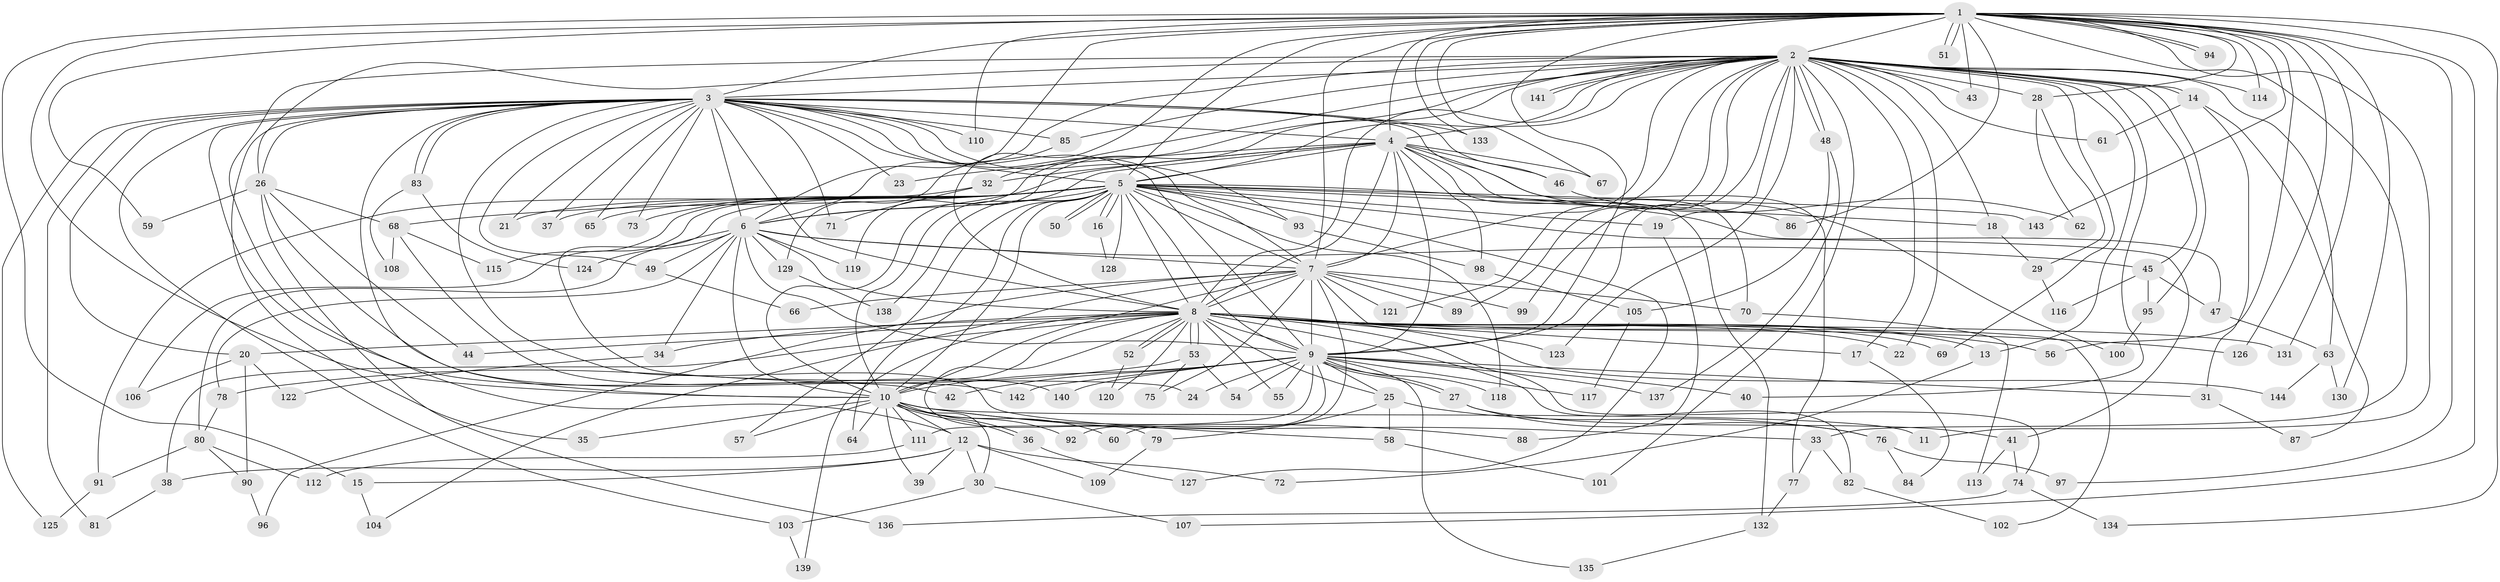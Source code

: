 // coarse degree distribution, {31: 0.008620689655172414, 52: 0.008620689655172414, 28: 0.008620689655172414, 15: 0.017241379310344827, 42: 0.008620689655172414, 25: 0.008620689655172414, 22: 0.008620689655172414, 2: 0.5862068965517241, 7: 0.017241379310344827, 5: 0.05172413793103448, 3: 0.14655172413793102, 1: 0.02586206896551724, 4: 0.08620689655172414, 6: 0.017241379310344827}
// Generated by graph-tools (version 1.1) at 2025/51/02/27/25 19:51:43]
// undirected, 144 vertices, 313 edges
graph export_dot {
graph [start="1"]
  node [color=gray90,style=filled];
  1;
  2;
  3;
  4;
  5;
  6;
  7;
  8;
  9;
  10;
  11;
  12;
  13;
  14;
  15;
  16;
  17;
  18;
  19;
  20;
  21;
  22;
  23;
  24;
  25;
  26;
  27;
  28;
  29;
  30;
  31;
  32;
  33;
  34;
  35;
  36;
  37;
  38;
  39;
  40;
  41;
  42;
  43;
  44;
  45;
  46;
  47;
  48;
  49;
  50;
  51;
  52;
  53;
  54;
  55;
  56;
  57;
  58;
  59;
  60;
  61;
  62;
  63;
  64;
  65;
  66;
  67;
  68;
  69;
  70;
  71;
  72;
  73;
  74;
  75;
  76;
  77;
  78;
  79;
  80;
  81;
  82;
  83;
  84;
  85;
  86;
  87;
  88;
  89;
  90;
  91;
  92;
  93;
  94;
  95;
  96;
  97;
  98;
  99;
  100;
  101;
  102;
  103;
  104;
  105;
  106;
  107;
  108;
  109;
  110;
  111;
  112;
  113;
  114;
  115;
  116;
  117;
  118;
  119;
  120;
  121;
  122;
  123;
  124;
  125;
  126;
  127;
  128;
  129;
  130;
  131;
  132;
  133;
  134;
  135;
  136;
  137;
  138;
  139;
  140;
  141;
  142;
  143;
  144;
  1 -- 2;
  1 -- 3;
  1 -- 4;
  1 -- 5;
  1 -- 6;
  1 -- 7;
  1 -- 8;
  1 -- 9;
  1 -- 10;
  1 -- 11;
  1 -- 15;
  1 -- 28;
  1 -- 33;
  1 -- 43;
  1 -- 51;
  1 -- 51;
  1 -- 56;
  1 -- 59;
  1 -- 67;
  1 -- 86;
  1 -- 94;
  1 -- 94;
  1 -- 97;
  1 -- 107;
  1 -- 110;
  1 -- 114;
  1 -- 126;
  1 -- 130;
  1 -- 131;
  1 -- 133;
  1 -- 134;
  1 -- 143;
  2 -- 3;
  2 -- 4;
  2 -- 5;
  2 -- 6;
  2 -- 7;
  2 -- 8;
  2 -- 9;
  2 -- 10;
  2 -- 12;
  2 -- 13;
  2 -- 14;
  2 -- 14;
  2 -- 17;
  2 -- 18;
  2 -- 19;
  2 -- 22;
  2 -- 26;
  2 -- 28;
  2 -- 32;
  2 -- 40;
  2 -- 43;
  2 -- 45;
  2 -- 48;
  2 -- 48;
  2 -- 61;
  2 -- 63;
  2 -- 69;
  2 -- 85;
  2 -- 89;
  2 -- 95;
  2 -- 99;
  2 -- 101;
  2 -- 114;
  2 -- 119;
  2 -- 121;
  2 -- 123;
  2 -- 141;
  2 -- 141;
  3 -- 4;
  3 -- 5;
  3 -- 6;
  3 -- 7;
  3 -- 8;
  3 -- 9;
  3 -- 10;
  3 -- 20;
  3 -- 21;
  3 -- 23;
  3 -- 26;
  3 -- 35;
  3 -- 37;
  3 -- 42;
  3 -- 46;
  3 -- 49;
  3 -- 58;
  3 -- 65;
  3 -- 71;
  3 -- 73;
  3 -- 77;
  3 -- 81;
  3 -- 83;
  3 -- 83;
  3 -- 85;
  3 -- 93;
  3 -- 103;
  3 -- 110;
  3 -- 125;
  3 -- 133;
  4 -- 5;
  4 -- 6;
  4 -- 7;
  4 -- 8;
  4 -- 9;
  4 -- 10;
  4 -- 23;
  4 -- 32;
  4 -- 46;
  4 -- 67;
  4 -- 70;
  4 -- 98;
  4 -- 100;
  4 -- 132;
  5 -- 6;
  5 -- 7;
  5 -- 8;
  5 -- 9;
  5 -- 10;
  5 -- 16;
  5 -- 16;
  5 -- 18;
  5 -- 19;
  5 -- 21;
  5 -- 24;
  5 -- 37;
  5 -- 41;
  5 -- 47;
  5 -- 50;
  5 -- 50;
  5 -- 57;
  5 -- 64;
  5 -- 65;
  5 -- 68;
  5 -- 73;
  5 -- 86;
  5 -- 93;
  5 -- 106;
  5 -- 115;
  5 -- 118;
  5 -- 127;
  5 -- 128;
  5 -- 138;
  5 -- 143;
  6 -- 7;
  6 -- 8;
  6 -- 9;
  6 -- 10;
  6 -- 34;
  6 -- 45;
  6 -- 49;
  6 -- 78;
  6 -- 80;
  6 -- 119;
  6 -- 124;
  6 -- 129;
  7 -- 8;
  7 -- 9;
  7 -- 10;
  7 -- 60;
  7 -- 66;
  7 -- 70;
  7 -- 75;
  7 -- 89;
  7 -- 96;
  7 -- 99;
  7 -- 102;
  7 -- 104;
  7 -- 121;
  8 -- 9;
  8 -- 10;
  8 -- 13;
  8 -- 17;
  8 -- 20;
  8 -- 22;
  8 -- 25;
  8 -- 34;
  8 -- 38;
  8 -- 44;
  8 -- 52;
  8 -- 52;
  8 -- 53;
  8 -- 53;
  8 -- 55;
  8 -- 56;
  8 -- 69;
  8 -- 74;
  8 -- 79;
  8 -- 82;
  8 -- 120;
  8 -- 123;
  8 -- 126;
  8 -- 131;
  8 -- 139;
  8 -- 144;
  9 -- 10;
  9 -- 24;
  9 -- 25;
  9 -- 27;
  9 -- 27;
  9 -- 31;
  9 -- 40;
  9 -- 42;
  9 -- 54;
  9 -- 55;
  9 -- 92;
  9 -- 111;
  9 -- 117;
  9 -- 118;
  9 -- 135;
  9 -- 137;
  9 -- 140;
  9 -- 142;
  10 -- 11;
  10 -- 12;
  10 -- 30;
  10 -- 33;
  10 -- 35;
  10 -- 36;
  10 -- 36;
  10 -- 39;
  10 -- 57;
  10 -- 60;
  10 -- 64;
  10 -- 88;
  10 -- 92;
  10 -- 111;
  12 -- 15;
  12 -- 30;
  12 -- 38;
  12 -- 39;
  12 -- 72;
  12 -- 109;
  13 -- 72;
  14 -- 31;
  14 -- 61;
  14 -- 87;
  15 -- 104;
  16 -- 128;
  17 -- 84;
  18 -- 29;
  19 -- 88;
  20 -- 90;
  20 -- 106;
  20 -- 122;
  25 -- 58;
  25 -- 76;
  25 -- 79;
  26 -- 44;
  26 -- 59;
  26 -- 68;
  26 -- 136;
  26 -- 142;
  27 -- 41;
  27 -- 76;
  28 -- 29;
  28 -- 62;
  29 -- 116;
  30 -- 103;
  30 -- 107;
  31 -- 87;
  32 -- 71;
  32 -- 91;
  33 -- 77;
  33 -- 82;
  34 -- 122;
  36 -- 127;
  38 -- 81;
  41 -- 74;
  41 -- 113;
  45 -- 47;
  45 -- 95;
  45 -- 116;
  46 -- 62;
  47 -- 63;
  48 -- 105;
  48 -- 137;
  49 -- 66;
  52 -- 120;
  53 -- 54;
  53 -- 75;
  53 -- 78;
  58 -- 101;
  63 -- 130;
  63 -- 144;
  68 -- 108;
  68 -- 115;
  68 -- 140;
  70 -- 113;
  74 -- 134;
  74 -- 136;
  76 -- 84;
  76 -- 97;
  77 -- 132;
  78 -- 80;
  79 -- 109;
  80 -- 90;
  80 -- 91;
  80 -- 112;
  82 -- 102;
  83 -- 108;
  83 -- 124;
  85 -- 129;
  90 -- 96;
  91 -- 125;
  93 -- 98;
  95 -- 100;
  98 -- 105;
  103 -- 139;
  105 -- 117;
  111 -- 112;
  129 -- 138;
  132 -- 135;
}
